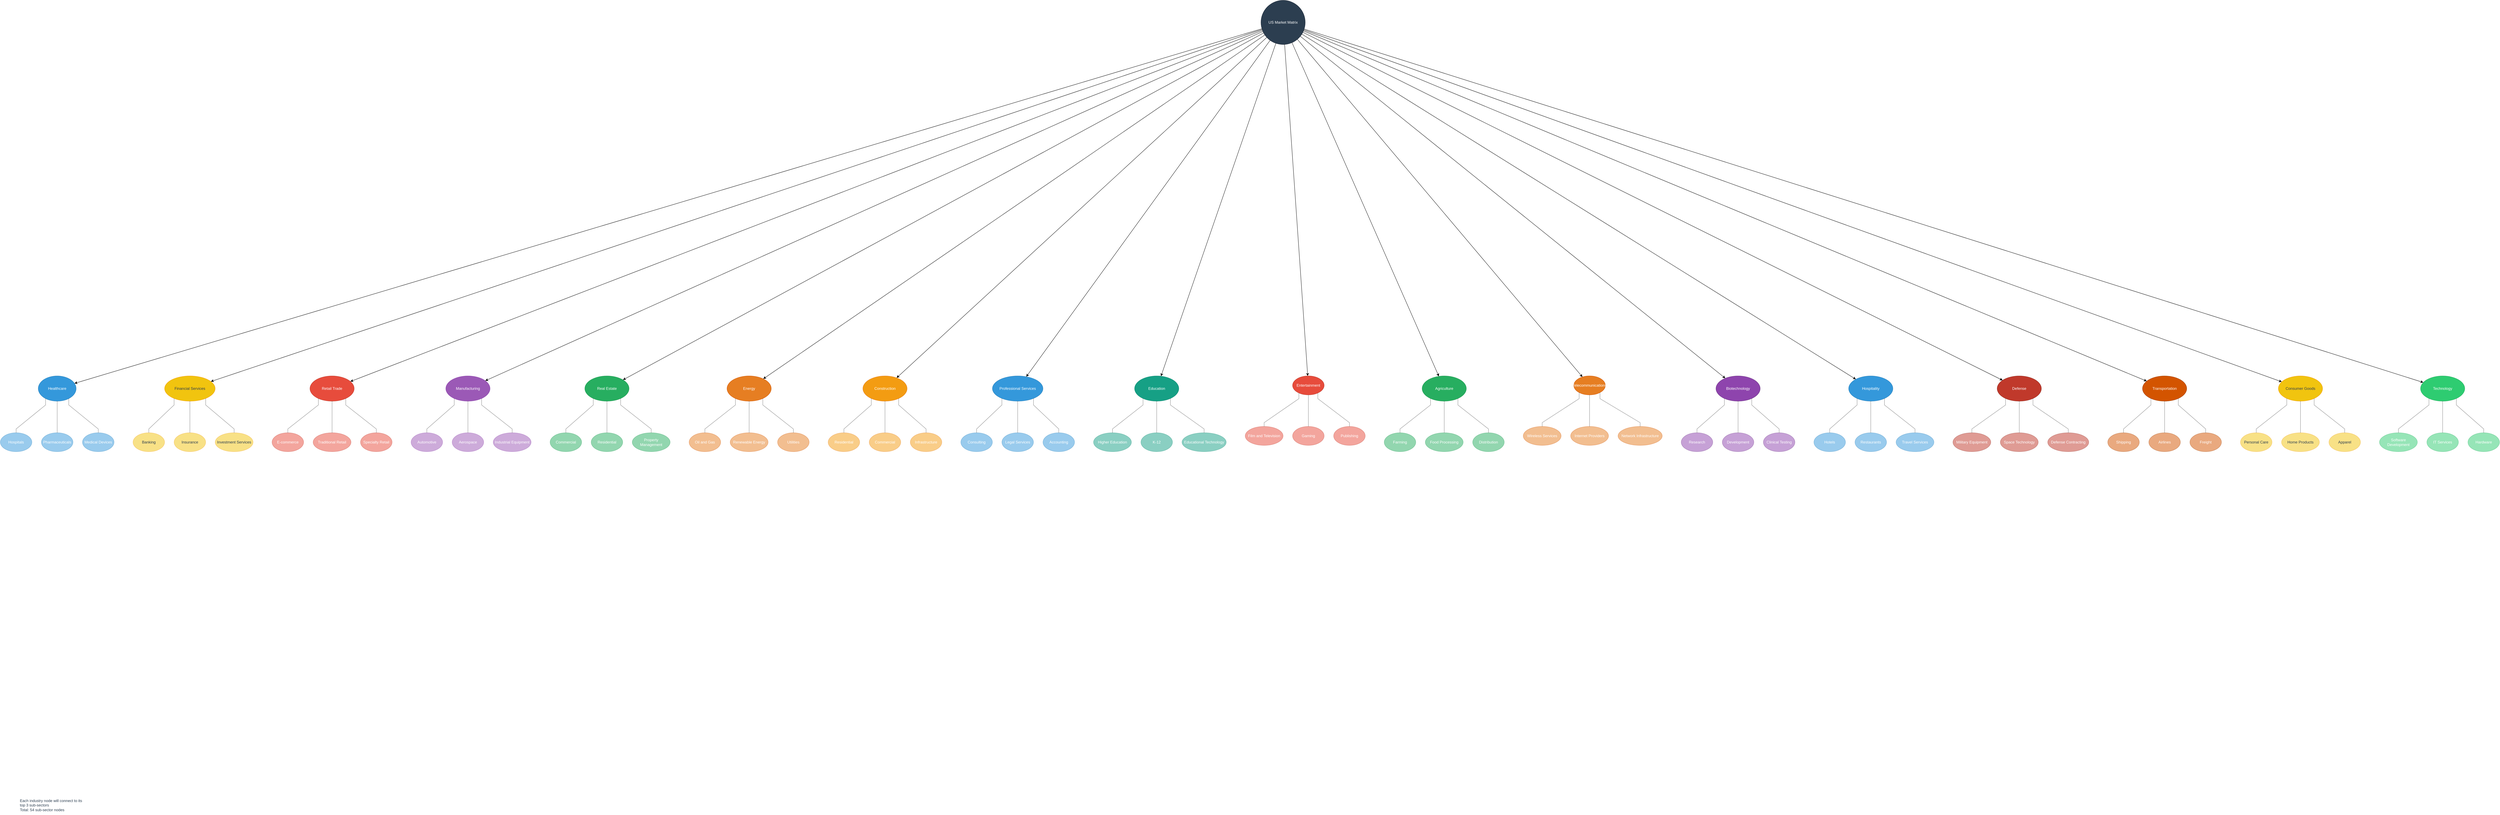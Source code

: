 <mxfile>
    <diagram id="macro-matrix" name="Macro Market Matrix">
        <mxGraphModel dx="2800" dy="4179" grid="1" gridSize="10" guides="1" tooltips="1" connect="1" arrows="1" fold="1" page="1" pageScale="1" pageWidth="2669" pageHeight="1927" math="0" shadow="0">
            <root>
                <mxCell id="0"/>
                <mxCell id="1" parent="0"/>
                <mxCell id="central-hub" value="US Market Matrix" style="ellipse;whiteSpace=wrap;html=1;aspect=fixed;fillColor=#2C3E50;strokeColor=#1B2736;fontColor=#FFFFFF" parent="1" vertex="1">
                    <mxGeometry x="5850" y="-930" width="140" height="140" as="geometry"/>
                </mxCell>
                <mxCell id="healthcare" value="Healthcare" style="ellipse;whiteSpace=wrap;html=1;fillColor=#3498DB;strokeColor=#2980B9;fontColor=#FFFFFF" parent="1" vertex="1">
                    <mxGeometry x="1980" y="260" width="120" height="80" as="geometry"/>
                </mxCell>
                <mxCell id="technology" value="Technology" style="ellipse;whiteSpace=wrap;html=1;fillColor=#2ECC71;strokeColor=#27AE60;fontColor=#FFFFFF" parent="1" vertex="1">
                    <mxGeometry x="9520" y="260" width="140" height="80" as="geometry"/>
                </mxCell>
                <mxCell id="financial" value="Financial Services" style="ellipse;whiteSpace=wrap;html=1;fillColor=#F1C40F;strokeColor=#F39C12;fontColor=#2C3E50" parent="1" vertex="1">
                    <mxGeometry x="2380" y="260" width="160" height="80" as="geometry"/>
                </mxCell>
                <mxCell id="retail" value="Retail Trade" style="ellipse;whiteSpace=wrap;html=1;fillColor=#E74C3C;strokeColor=#C0392B;fontColor=#FFFFFF" parent="1" vertex="1">
                    <mxGeometry x="2840" y="260" width="140" height="80" as="geometry"/>
                </mxCell>
                <mxCell id="manufacturing" value="Manufacturing" style="ellipse;whiteSpace=wrap;html=1;fillColor=#9B59B6;strokeColor=#8E44AD;fontColor=#FFFFFF" parent="1" vertex="1">
                    <mxGeometry x="3270" y="260" width="140" height="80" as="geometry"/>
                </mxCell>
                <mxCell id="realestate" value="Real Estate" style="ellipse;whiteSpace=wrap;html=1;fillColor=#27AE60;strokeColor=#219A52;fontColor=#FFFFFF" parent="1" vertex="1">
                    <mxGeometry x="3710" y="260" width="140" height="80" as="geometry"/>
                </mxCell>
                <mxCell id="energy" value="Energy" style="ellipse;whiteSpace=wrap;html=1;fillColor=#E67E22;strokeColor=#D35400;fontColor=#FFFFFF" parent="1" vertex="1">
                    <mxGeometry x="4160" y="260" width="140" height="80" as="geometry"/>
                </mxCell>
                <mxCell id="construction" value="Construction" style="ellipse;whiteSpace=wrap;html=1;fillColor=#F39C12;strokeColor=#E67E22;fontColor=#FFFFFF" parent="1" vertex="1">
                    <mxGeometry x="4590" y="260" width="140" height="80" as="geometry"/>
                </mxCell>
                <mxCell id="professional" value="Professional Services" style="ellipse;whiteSpace=wrap;html=1;fillColor=#3498DB;strokeColor=#2980B9;fontColor=#FFFFFF" parent="1" vertex="1">
                    <mxGeometry x="5000" y="260" width="160" height="80" as="geometry"/>
                </mxCell>
                <mxCell id="education" value="Education" style="ellipse;whiteSpace=wrap;html=1;fillColor=#16A085;strokeColor=#138D75;fontColor=#FFFFFF" parent="1" vertex="1">
                    <mxGeometry x="5450" y="260" width="140" height="80" as="geometry"/>
                </mxCell>
                <mxCell id="entertainment" value="Entertainment" style="ellipse;whiteSpace=wrap;html=1;fillColor=#E74C3C;strokeColor=#C0392B;fontColor=#FFFFFF" parent="1" vertex="1">
                    <mxGeometry x="5950" y="260" width="100" height="60" as="geometry"/>
                </mxCell>
                <mxCell id="agriculture" value="Agriculture" style="ellipse;whiteSpace=wrap;html=1;fillColor=#27AE60;strokeColor=#219A52;fontColor=#FFFFFF" parent="1" vertex="1">
                    <mxGeometry x="6360" y="260" width="140" height="80" as="geometry"/>
                </mxCell>
                <mxCell id="transportation" value="Transportation" style="ellipse;whiteSpace=wrap;html=1;fillColor=#D35400;strokeColor=#A04000;fontColor=#FFFFFF" parent="1" vertex="1">
                    <mxGeometry x="8640" y="260" width="140" height="80" as="geometry"/>
                </mxCell>
                <mxCell id="defense" value="Defense" style="ellipse;whiteSpace=wrap;html=1;fillColor=#C0392B;strokeColor=#922B21;fontColor=#FFFFFF" parent="1" vertex="1">
                    <mxGeometry x="8180" y="260" width="140" height="80" as="geometry"/>
                </mxCell>
                <mxCell id="hospitality" value="Hospitality" style="ellipse;whiteSpace=wrap;html=1;fillColor=#3498DB;strokeColor=#2980B9;fontColor=#FFFFFF" parent="1" vertex="1">
                    <mxGeometry x="7710" y="260" width="140" height="80" as="geometry"/>
                </mxCell>
                <mxCell id="biotech" value="Biotechnology" style="ellipse;whiteSpace=wrap;html=1;fillColor=#8E44AD;strokeColor=#6C3483;fontColor=#FFFFFF" parent="1" vertex="1">
                    <mxGeometry x="7290" y="260" width="140" height="80" as="geometry"/>
                </mxCell>
                <mxCell id="telecom" value="Telecommunications" style="ellipse;whiteSpace=wrap;html=1;fillColor=#E67E22;strokeColor=#D35400;fontColor=#FFFFFF" parent="1" vertex="1">
                    <mxGeometry x="6840" y="260" width="100" height="60" as="geometry"/>
                </mxCell>
                <mxCell id="consumer" value="Consumer Goods" style="ellipse;whiteSpace=wrap;html=1;fillColor=#F1C40F;strokeColor=#F39C12;fontColor=#2C3E50" parent="1" vertex="1">
                    <mxGeometry x="9070" y="260" width="140" height="80" as="geometry"/>
                </mxCell>
                <mxCell id="note" value="Each industry node will connect to its top 3 sub-sectors&#10;Total: 54 sub-sector nodes" style="text;html=1;strokeColor=none;fillColor=none;align=left;verticalAlign=middle;whiteSpace=wrap;rounded=0;fontColor=#2C3E50" parent="1" vertex="1">
                    <mxGeometry x="1920" y="1590" width="200" height="60" as="geometry"/>
                </mxCell>
                <mxCell id="healthcare-1" value="Hospitals" style="ellipse;whiteSpace=wrap;html=1;fillColor=#3498DB;strokeColor=#2980B9;fontColor=#FFFFFF;opacity=50" vertex="1" parent="1">
                    <mxGeometry x="1860" y="440" width="100" height="60" as="geometry"/>
                </mxCell>
                <mxCell id="healthcare-2" value="Pharmaceuticals" style="ellipse;whiteSpace=wrap;html=1;fillColor=#3498DB;strokeColor=#2980B9;fontColor=#FFFFFF;opacity=50" vertex="1" parent="1">
                    <mxGeometry x="1990" y="440" width="100" height="60" as="geometry"/>
                </mxCell>
                <mxCell id="healthcare-3" value="Medical Devices" style="ellipse;whiteSpace=wrap;html=1;fillColor=#3498DB;strokeColor=#2980B9;fontColor=#FFFFFF;opacity=50" vertex="1" parent="1">
                    <mxGeometry x="2120" y="440" width="100" height="60" as="geometry"/>
                </mxCell>
                <mxCell id="healthcare-conn-1" style="endArrow=none;html=1;rounded=0;opacity=50;noEdgeStyle=1;orthogonal=1;" edge="1" parent="1" source="healthcare" target="healthcare-1">
                    <mxGeometry relative="1" as="geometry">
                        <Array as="points">
                            <mxPoint x="2003.333" y="352"/>
                            <mxPoint x="1910" y="428"/>
                        </Array>
                    </mxGeometry>
                </mxCell>
                <mxCell id="healthcare-conn-2" style="endArrow=none;html=1;rounded=0;opacity=50;noEdgeStyle=1;orthogonal=1;" edge="1" parent="1" source="healthcare" target="healthcare-2">
                    <mxGeometry relative="1" as="geometry">
                        <Array as="points">
                            <mxPoint x="2040" y="354"/>
                            <mxPoint x="2040" y="428"/>
                        </Array>
                    </mxGeometry>
                </mxCell>
                <mxCell id="healthcare-conn-3" style="endArrow=none;html=1;rounded=0;opacity=50;noEdgeStyle=1;orthogonal=1;" edge="1" parent="1" source="healthcare" target="healthcare-3">
                    <mxGeometry relative="1" as="geometry">
                        <Array as="points">
                            <mxPoint x="2076.667" y="352"/>
                            <mxPoint x="2170" y="428"/>
                        </Array>
                    </mxGeometry>
                </mxCell>
                <mxCell id="tech-1" value="Software Development" style="ellipse;whiteSpace=wrap;html=1;fillColor=#2ECC71;strokeColor=#27AE60;fontColor=#FFFFFF;opacity=50" vertex="1" parent="1">
                    <mxGeometry x="9390" y="440" width="120" height="60" as="geometry"/>
                </mxCell>
                <mxCell id="tech-2" value="IT Services" style="ellipse;whiteSpace=wrap;html=1;fillColor=#2ECC71;strokeColor=#27AE60;fontColor=#FFFFFF;opacity=50" vertex="1" parent="1">
                    <mxGeometry x="9540" y="440" width="100" height="60" as="geometry"/>
                </mxCell>
                <mxCell id="tech-3" value="Hardware" style="ellipse;whiteSpace=wrap;html=1;fillColor=#2ECC71;strokeColor=#27AE60;fontColor=#FFFFFF;opacity=50" vertex="1" parent="1">
                    <mxGeometry x="9670" y="440" width="100" height="60" as="geometry"/>
                </mxCell>
                <mxCell id="tech-conn-1" style="endArrow=none;html=1;rounded=0;opacity=50;noEdgeStyle=1;orthogonal=1;" edge="1" parent="1" source="technology" target="tech-1">
                    <mxGeometry relative="1" as="geometry">
                        <Array as="points">
                            <mxPoint x="9546.667" y="352"/>
                            <mxPoint x="9450" y="428"/>
                        </Array>
                    </mxGeometry>
                </mxCell>
                <mxCell id="tech-conn-2" style="endArrow=none;html=1;rounded=0;opacity=50;noEdgeStyle=1;orthogonal=1;" edge="1" parent="1" source="technology" target="tech-2">
                    <mxGeometry relative="1" as="geometry">
                        <Array as="points">
                            <mxPoint x="9590" y="354"/>
                            <mxPoint x="9590" y="428"/>
                        </Array>
                    </mxGeometry>
                </mxCell>
                <mxCell id="tech-conn-3" style="endArrow=none;html=1;rounded=0;opacity=50;noEdgeStyle=1;orthogonal=1;" edge="1" parent="1" source="technology" target="tech-3">
                    <mxGeometry relative="1" as="geometry">
                        <Array as="points">
                            <mxPoint x="9633.333" y="352"/>
                            <mxPoint x="9720" y="428"/>
                        </Array>
                    </mxGeometry>
                </mxCell>
                <mxCell id="fin-1" value="Banking" style="ellipse;whiteSpace=wrap;html=1;fillColor=#F1C40F;strokeColor=#F39C12;fontColor=#2C3E50;opacity=50" vertex="1" parent="1">
                    <mxGeometry x="2280" y="440" width="100" height="60" as="geometry"/>
                </mxCell>
                <mxCell id="fin-2" value="Insurance" style="ellipse;whiteSpace=wrap;html=1;fillColor=#F1C40F;strokeColor=#F39C12;fontColor=#2C3E50;opacity=50" vertex="1" parent="1">
                    <mxGeometry x="2410" y="440" width="100" height="60" as="geometry"/>
                </mxCell>
                <mxCell id="fin-3" value="Investment Services" style="ellipse;whiteSpace=wrap;html=1;fillColor=#F1C40F;strokeColor=#F39C12;fontColor=#2C3E50;opacity=50" vertex="1" parent="1">
                    <mxGeometry x="2540" y="440" width="120" height="60" as="geometry"/>
                </mxCell>
                <mxCell id="fin-conn-1" style="endArrow=none;html=1;rounded=0;opacity=50;noEdgeStyle=1;orthogonal=1;" edge="1" parent="1" source="financial" target="fin-1">
                    <mxGeometry relative="1" as="geometry">
                        <Array as="points">
                            <mxPoint x="2410" y="352"/>
                            <mxPoint x="2330" y="428"/>
                        </Array>
                    </mxGeometry>
                </mxCell>
                <mxCell id="fin-conn-2" style="endArrow=none;html=1;rounded=0;opacity=50;noEdgeStyle=1;orthogonal=1;" edge="1" parent="1" source="financial" target="fin-2">
                    <mxGeometry relative="1" as="geometry">
                        <Array as="points">
                            <mxPoint x="2460" y="354"/>
                            <mxPoint x="2460" y="428"/>
                        </Array>
                    </mxGeometry>
                </mxCell>
                <mxCell id="fin-conn-3" style="endArrow=none;html=1;rounded=0;opacity=50;noEdgeStyle=1;orthogonal=1;" edge="1" parent="1" source="financial" target="fin-3">
                    <mxGeometry relative="1" as="geometry">
                        <Array as="points">
                            <mxPoint x="2510" y="352"/>
                            <mxPoint x="2600" y="428"/>
                        </Array>
                    </mxGeometry>
                </mxCell>
                <mxCell id="hub-healthcare" style="noEdgeStyle=1;orthogonal=1;" edge="1" parent="1" source="central-hub" target="healthcare">
                    <mxGeometry relative="1" as="geometry">
                        <Array as="points"/>
                    </mxGeometry>
                </mxCell>
                <mxCell id="hub-tech" style="noEdgeStyle=1;orthogonal=1;" edge="1" parent="1" source="central-hub" target="technology">
                    <mxGeometry relative="1" as="geometry">
                        <Array as="points"/>
                    </mxGeometry>
                </mxCell>
                <mxCell id="hub-financial" style="noEdgeStyle=1;orthogonal=1;" edge="1" parent="1" source="central-hub" target="financial">
                    <mxGeometry relative="1" as="geometry">
                        <Array as="points"/>
                    </mxGeometry>
                </mxCell>
                <mxCell id="hub-retail" style="noEdgeStyle=1;orthogonal=1;" edge="1" parent="1" source="central-hub" target="retail">
                    <mxGeometry relative="1" as="geometry">
                        <Array as="points"/>
                    </mxGeometry>
                </mxCell>
                <mxCell id="hub-manufacturing" style="noEdgeStyle=1;orthogonal=1;" edge="1" parent="1" source="central-hub" target="manufacturing">
                    <mxGeometry relative="1" as="geometry">
                        <Array as="points"/>
                    </mxGeometry>
                </mxCell>
                <mxCell id="hub-realestate" style="noEdgeStyle=1;orthogonal=1;" edge="1" parent="1" source="central-hub" target="realestate">
                    <mxGeometry relative="1" as="geometry">
                        <Array as="points"/>
                    </mxGeometry>
                </mxCell>
                <mxCell id="hub-energy" style="noEdgeStyle=1;orthogonal=1;" edge="1" parent="1" source="central-hub" target="energy">
                    <mxGeometry relative="1" as="geometry">
                        <Array as="points"/>
                    </mxGeometry>
                </mxCell>
                <mxCell id="hub-construction" style="noEdgeStyle=1;orthogonal=1;" edge="1" parent="1" source="central-hub" target="construction">
                    <mxGeometry relative="1" as="geometry">
                        <Array as="points"/>
                    </mxGeometry>
                </mxCell>
                <mxCell id="hub-professional" style="noEdgeStyle=1;orthogonal=1;" edge="1" parent="1" source="central-hub" target="professional">
                    <mxGeometry relative="1" as="geometry">
                        <Array as="points"/>
                    </mxGeometry>
                </mxCell>
                <mxCell id="hub-education" style="noEdgeStyle=1;orthogonal=1;" edge="1" parent="1" source="central-hub" target="education">
                    <mxGeometry relative="1" as="geometry">
                        <Array as="points"/>
                    </mxGeometry>
                </mxCell>
                <mxCell id="hub-entertainment" style="noEdgeStyle=1;orthogonal=1;" edge="1" parent="1" source="central-hub" target="entertainment">
                    <mxGeometry relative="1" as="geometry">
                        <Array as="points"/>
                    </mxGeometry>
                </mxCell>
                <mxCell id="hub-agriculture" style="noEdgeStyle=1;orthogonal=1;" edge="1" parent="1" source="central-hub" target="agriculture">
                    <mxGeometry relative="1" as="geometry">
                        <Array as="points"/>
                    </mxGeometry>
                </mxCell>
                <mxCell id="hub-transportation" style="noEdgeStyle=1;orthogonal=1;" edge="1" parent="1" source="central-hub" target="transportation">
                    <mxGeometry relative="1" as="geometry">
                        <Array as="points"/>
                    </mxGeometry>
                </mxCell>
                <mxCell id="hub-defense" style="noEdgeStyle=1;orthogonal=1;" edge="1" parent="1" source="central-hub" target="defense">
                    <mxGeometry relative="1" as="geometry">
                        <Array as="points"/>
                    </mxGeometry>
                </mxCell>
                <mxCell id="hub-hospitality" style="noEdgeStyle=1;orthogonal=1;" edge="1" parent="1" source="central-hub" target="hospitality">
                    <mxGeometry relative="1" as="geometry">
                        <Array as="points"/>
                    </mxGeometry>
                </mxCell>
                <mxCell id="hub-biotech" style="noEdgeStyle=1;orthogonal=1;" edge="1" parent="1" source="central-hub" target="biotech">
                    <mxGeometry relative="1" as="geometry">
                        <Array as="points"/>
                    </mxGeometry>
                </mxCell>
                <mxCell id="hub-telecom" style="noEdgeStyle=1;orthogonal=1;" edge="1" parent="1" source="central-hub" target="telecom">
                    <mxGeometry relative="1" as="geometry">
                        <Array as="points"/>
                    </mxGeometry>
                </mxCell>
                <mxCell id="hub-consumer" style="noEdgeStyle=1;orthogonal=1;" edge="1" parent="1" source="central-hub" target="consumer">
                    <mxGeometry relative="1" as="geometry">
                        <Array as="points"/>
                    </mxGeometry>
                </mxCell>
                <mxCell id="retail-1" value="E-commerce" style="ellipse;whiteSpace=wrap;html=1;fillColor=#E74C3C;strokeColor=#C0392B;fontColor=#FFFFFF;opacity=50" vertex="1" parent="1">
                    <mxGeometry x="2720" y="440" width="100" height="60" as="geometry"/>
                </mxCell>
                <mxCell id="retail-2" value="Traditional Retail" style="ellipse;whiteSpace=wrap;html=1;fillColor=#E74C3C;strokeColor=#C0392B;fontColor=#FFFFFF;opacity=50" vertex="1" parent="1">
                    <mxGeometry x="2850" y="440" width="120" height="60" as="geometry"/>
                </mxCell>
                <mxCell id="retail-3" value="Specialty Retail" style="ellipse;whiteSpace=wrap;html=1;fillColor=#E74C3C;strokeColor=#C0392B;fontColor=#FFFFFF;opacity=50" vertex="1" parent="1">
                    <mxGeometry x="3000" y="440" width="100" height="60" as="geometry"/>
                </mxCell>
                <mxCell id="retail-conn-1" style="endArrow=none;html=1;rounded=0;opacity=50;noEdgeStyle=1;orthogonal=1;" edge="1" parent="1" source="retail" target="retail-1">
                    <mxGeometry relative="1" as="geometry">
                        <Array as="points">
                            <mxPoint x="2866.667" y="352"/>
                            <mxPoint x="2770" y="428"/>
                        </Array>
                    </mxGeometry>
                </mxCell>
                <mxCell id="retail-conn-2" style="endArrow=none;html=1;rounded=0;opacity=50;noEdgeStyle=1;orthogonal=1;" edge="1" parent="1" source="retail" target="retail-2">
                    <mxGeometry relative="1" as="geometry">
                        <Array as="points">
                            <mxPoint x="2910" y="354"/>
                            <mxPoint x="2910" y="428"/>
                        </Array>
                    </mxGeometry>
                </mxCell>
                <mxCell id="retail-conn-3" style="endArrow=none;html=1;rounded=0;opacity=50;noEdgeStyle=1;orthogonal=1;" edge="1" parent="1" source="retail" target="retail-3">
                    <mxGeometry relative="1" as="geometry">
                        <Array as="points">
                            <mxPoint x="2953.333" y="352"/>
                            <mxPoint x="3050" y="428"/>
                        </Array>
                    </mxGeometry>
                </mxCell>
                <mxCell id="mfg-1" value="Automotive" style="ellipse;whiteSpace=wrap;html=1;fillColor=#9B59B6;strokeColor=#8E44AD;fontColor=#FFFFFF;opacity=50" vertex="1" parent="1">
                    <mxGeometry x="3160" y="440" width="100" height="60" as="geometry"/>
                </mxCell>
                <mxCell id="mfg-2" value="Aerospace" style="ellipse;whiteSpace=wrap;html=1;fillColor=#9B59B6;strokeColor=#8E44AD;fontColor=#FFFFFF;opacity=50" vertex="1" parent="1">
                    <mxGeometry x="3290" y="440" width="100" height="60" as="geometry"/>
                </mxCell>
                <mxCell id="mfg-3" value="Industrial Equipment" style="ellipse;whiteSpace=wrap;html=1;fillColor=#9B59B6;strokeColor=#8E44AD;fontColor=#FFFFFF;opacity=50" vertex="1" parent="1">
                    <mxGeometry x="3420" y="440" width="120" height="60" as="geometry"/>
                </mxCell>
                <mxCell id="mfg-conn-1" style="endArrow=none;html=1;rounded=0;opacity=50;noEdgeStyle=1;orthogonal=1;" edge="1" parent="1" source="manufacturing" target="mfg-1">
                    <mxGeometry relative="1" as="geometry">
                        <Array as="points">
                            <mxPoint x="3296.667" y="352"/>
                            <mxPoint x="3210" y="428"/>
                        </Array>
                    </mxGeometry>
                </mxCell>
                <mxCell id="mfg-conn-2" style="endArrow=none;html=1;rounded=0;opacity=50;noEdgeStyle=1;orthogonal=1;" edge="1" parent="1" source="manufacturing" target="mfg-2">
                    <mxGeometry relative="1" as="geometry">
                        <Array as="points">
                            <mxPoint x="3340" y="354"/>
                            <mxPoint x="3340" y="428"/>
                        </Array>
                    </mxGeometry>
                </mxCell>
                <mxCell id="mfg-conn-3" style="endArrow=none;html=1;rounded=0;opacity=50;noEdgeStyle=1;orthogonal=1;" edge="1" parent="1" source="manufacturing" target="mfg-3">
                    <mxGeometry relative="1" as="geometry">
                        <Array as="points">
                            <mxPoint x="3383.333" y="352"/>
                            <mxPoint x="3480" y="428"/>
                        </Array>
                    </mxGeometry>
                </mxCell>
                <mxCell id="re-1" value="Commercial" style="ellipse;whiteSpace=wrap;html=1;fillColor=#27AE60;strokeColor=#219A52;fontColor=#FFFFFF;opacity=50" vertex="1" parent="1">
                    <mxGeometry x="3600" y="440" width="100" height="60" as="geometry"/>
                </mxCell>
                <mxCell id="re-2" value="Residential" style="ellipse;whiteSpace=wrap;html=1;fillColor=#27AE60;strokeColor=#219A52;fontColor=#FFFFFF;opacity=50" vertex="1" parent="1">
                    <mxGeometry x="3730" y="440" width="100" height="60" as="geometry"/>
                </mxCell>
                <mxCell id="re-3" value="Property Management" style="ellipse;whiteSpace=wrap;html=1;fillColor=#27AE60;strokeColor=#219A52;fontColor=#FFFFFF;opacity=50" vertex="1" parent="1">
                    <mxGeometry x="3860" y="440" width="120" height="60" as="geometry"/>
                </mxCell>
                <mxCell id="re-conn-1" style="endArrow=none;html=1;rounded=0;opacity=50;noEdgeStyle=1;orthogonal=1;" edge="1" parent="1" source="realestate" target="re-1">
                    <mxGeometry relative="1" as="geometry">
                        <Array as="points">
                            <mxPoint x="3736.667" y="352"/>
                            <mxPoint x="3650" y="428"/>
                        </Array>
                    </mxGeometry>
                </mxCell>
                <mxCell id="re-conn-2" style="endArrow=none;html=1;rounded=0;opacity=50;noEdgeStyle=1;orthogonal=1;" edge="1" parent="1" source="realestate" target="re-2">
                    <mxGeometry relative="1" as="geometry">
                        <Array as="points">
                            <mxPoint x="3780" y="354"/>
                            <mxPoint x="3780" y="428"/>
                        </Array>
                    </mxGeometry>
                </mxCell>
                <mxCell id="re-conn-3" style="endArrow=none;html=1;rounded=0;opacity=50;noEdgeStyle=1;orthogonal=1;" edge="1" parent="1" source="realestate" target="re-3">
                    <mxGeometry relative="1" as="geometry">
                        <Array as="points">
                            <mxPoint x="3823.333" y="352"/>
                            <mxPoint x="3920" y="428"/>
                        </Array>
                    </mxGeometry>
                </mxCell>
                <mxCell id="energy-1" value="Oil and Gas" style="ellipse;whiteSpace=wrap;html=1;fillColor=#E67E22;strokeColor=#D35400;fontColor=#FFFFFF;opacity=50" vertex="1" parent="1">
                    <mxGeometry x="4040" y="440" width="100" height="60" as="geometry"/>
                </mxCell>
                <mxCell id="energy-2" value="Renewable Energy" style="ellipse;whiteSpace=wrap;html=1;fillColor=#E67E22;strokeColor=#D35400;fontColor=#FFFFFF;opacity=50" vertex="1" parent="1">
                    <mxGeometry x="4170" y="440" width="120" height="60" as="geometry"/>
                </mxCell>
                <mxCell id="energy-3" value="Utilities" style="ellipse;whiteSpace=wrap;html=1;fillColor=#E67E22;strokeColor=#D35400;fontColor=#FFFFFF;opacity=50" vertex="1" parent="1">
                    <mxGeometry x="4320" y="440" width="100" height="60" as="geometry"/>
                </mxCell>
                <mxCell id="energy-conn-1" style="endArrow=none;html=1;rounded=0;opacity=50;noEdgeStyle=1;orthogonal=1;" edge="1" parent="1" source="energy" target="energy-1">
                    <mxGeometry relative="1" as="geometry">
                        <Array as="points">
                            <mxPoint x="4186.667" y="352"/>
                            <mxPoint x="4090" y="428"/>
                        </Array>
                    </mxGeometry>
                </mxCell>
                <mxCell id="energy-conn-2" style="endArrow=none;html=1;rounded=0;opacity=50;noEdgeStyle=1;orthogonal=1;" edge="1" parent="1" source="energy" target="energy-2">
                    <mxGeometry relative="1" as="geometry">
                        <Array as="points">
                            <mxPoint x="4230" y="354"/>
                            <mxPoint x="4230" y="428"/>
                        </Array>
                    </mxGeometry>
                </mxCell>
                <mxCell id="energy-conn-3" style="endArrow=none;html=1;rounded=0;opacity=50;noEdgeStyle=1;orthogonal=1;" edge="1" parent="1" source="energy" target="energy-3">
                    <mxGeometry relative="1" as="geometry">
                        <Array as="points">
                            <mxPoint x="4273.333" y="352"/>
                            <mxPoint x="4370" y="428"/>
                        </Array>
                    </mxGeometry>
                </mxCell>
                <mxCell id="const-1" value="Residential" style="ellipse;whiteSpace=wrap;html=1;fillColor=#F39C12;strokeColor=#E67E22;fontColor=#FFFFFF;opacity=50" vertex="1" parent="1">
                    <mxGeometry x="4480" y="440" width="100" height="60" as="geometry"/>
                </mxCell>
                <mxCell id="const-2" value="Commercial" style="ellipse;whiteSpace=wrap;html=1;fillColor=#F39C12;strokeColor=#E67E22;fontColor=#FFFFFF;opacity=50" vertex="1" parent="1">
                    <mxGeometry x="4610" y="440" width="100" height="60" as="geometry"/>
                </mxCell>
                <mxCell id="const-3" value="Infrastructure" style="ellipse;whiteSpace=wrap;html=1;fillColor=#F39C12;strokeColor=#E67E22;fontColor=#FFFFFF;opacity=50" vertex="1" parent="1">
                    <mxGeometry x="4740" y="440" width="100" height="60" as="geometry"/>
                </mxCell>
                <mxCell id="const-conn-1" style="endArrow=none;html=1;rounded=0;opacity=50;noEdgeStyle=1;orthogonal=1;" edge="1" parent="1" source="construction" target="const-1">
                    <mxGeometry relative="1" as="geometry">
                        <Array as="points">
                            <mxPoint x="4616.667" y="352"/>
                            <mxPoint x="4530" y="428"/>
                        </Array>
                    </mxGeometry>
                </mxCell>
                <mxCell id="const-conn-2" style="endArrow=none;html=1;rounded=0;opacity=50;noEdgeStyle=1;orthogonal=1;" edge="1" parent="1" source="construction" target="const-2">
                    <mxGeometry relative="1" as="geometry">
                        <Array as="points">
                            <mxPoint x="4660" y="354"/>
                            <mxPoint x="4660" y="428"/>
                        </Array>
                    </mxGeometry>
                </mxCell>
                <mxCell id="const-conn-3" style="endArrow=none;html=1;rounded=0;opacity=50;noEdgeStyle=1;orthogonal=1;" edge="1" parent="1" source="construction" target="const-3">
                    <mxGeometry relative="1" as="geometry">
                        <Array as="points">
                            <mxPoint x="4703.333" y="352"/>
                            <mxPoint x="4790" y="428"/>
                        </Array>
                    </mxGeometry>
                </mxCell>
                <mxCell id="prof-1" value="Consulting" style="ellipse;whiteSpace=wrap;html=1;fillColor=#3498DB;strokeColor=#2980B9;fontColor=#FFFFFF;opacity=50" vertex="1" parent="1">
                    <mxGeometry x="4900" y="440" width="100" height="60" as="geometry"/>
                </mxCell>
                <mxCell id="prof-2" value="Legal Services" style="ellipse;whiteSpace=wrap;html=1;fillColor=#3498DB;strokeColor=#2980B9;fontColor=#FFFFFF;opacity=50" vertex="1" parent="1">
                    <mxGeometry x="5030" y="440" width="100" height="60" as="geometry"/>
                </mxCell>
                <mxCell id="prof-3" value="Accounting" style="ellipse;whiteSpace=wrap;html=1;fillColor=#3498DB;strokeColor=#2980B9;fontColor=#FFFFFF;opacity=50" vertex="1" parent="1">
                    <mxGeometry x="5160" y="440" width="100" height="60" as="geometry"/>
                </mxCell>
                <mxCell id="prof-conn-1" style="endArrow=none;html=1;rounded=0;opacity=50;noEdgeStyle=1;orthogonal=1;" edge="1" parent="1" source="professional" target="prof-1">
                    <mxGeometry relative="1" as="geometry">
                        <Array as="points">
                            <mxPoint x="5030" y="352"/>
                            <mxPoint x="4950" y="428"/>
                        </Array>
                    </mxGeometry>
                </mxCell>
                <mxCell id="prof-conn-2" style="endArrow=none;html=1;rounded=0;opacity=50;noEdgeStyle=1;orthogonal=1;" edge="1" parent="1" source="professional" target="prof-2">
                    <mxGeometry relative="1" as="geometry">
                        <Array as="points">
                            <mxPoint x="5080" y="354"/>
                            <mxPoint x="5080" y="428"/>
                        </Array>
                    </mxGeometry>
                </mxCell>
                <mxCell id="prof-conn-3" style="endArrow=none;html=1;rounded=0;opacity=50;noEdgeStyle=1;orthogonal=1;" edge="1" parent="1" source="professional" target="prof-3">
                    <mxGeometry relative="1" as="geometry">
                        <Array as="points">
                            <mxPoint x="5130" y="352"/>
                            <mxPoint x="5210" y="428"/>
                        </Array>
                    </mxGeometry>
                </mxCell>
                <mxCell id="edu-1" value="Higher Education" style="ellipse;whiteSpace=wrap;html=1;fillColor=#16A085;strokeColor=#138D75;fontColor=#FFFFFF;opacity=50" vertex="1" parent="1">
                    <mxGeometry x="5320" y="440" width="120" height="60" as="geometry"/>
                </mxCell>
                <mxCell id="edu-2" value="K-12" style="ellipse;whiteSpace=wrap;html=1;fillColor=#16A085;strokeColor=#138D75;fontColor=#FFFFFF;opacity=50" vertex="1" parent="1">
                    <mxGeometry x="5470" y="440" width="100" height="60" as="geometry"/>
                </mxCell>
                <mxCell id="edu-3" value="Educational Technology" style="ellipse;whiteSpace=wrap;html=1;fillColor=#16A085;strokeColor=#138D75;fontColor=#FFFFFF;opacity=50" vertex="1" parent="1">
                    <mxGeometry x="5600" y="440" width="140" height="60" as="geometry"/>
                </mxCell>
                <mxCell id="edu-conn-1" style="endArrow=none;html=1;rounded=0;opacity=50;noEdgeStyle=1;orthogonal=1;" edge="1" parent="1" source="education" target="edu-1">
                    <mxGeometry relative="1" as="geometry">
                        <Array as="points">
                            <mxPoint x="5476.667" y="352"/>
                            <mxPoint x="5380" y="428"/>
                        </Array>
                    </mxGeometry>
                </mxCell>
                <mxCell id="edu-conn-2" style="endArrow=none;html=1;rounded=0;opacity=50;noEdgeStyle=1;orthogonal=1;" edge="1" parent="1" source="education" target="edu-2">
                    <mxGeometry relative="1" as="geometry">
                        <Array as="points">
                            <mxPoint x="5520" y="354"/>
                            <mxPoint x="5520" y="428"/>
                        </Array>
                    </mxGeometry>
                </mxCell>
                <mxCell id="edu-conn-3" style="endArrow=none;html=1;rounded=0;opacity=50;noEdgeStyle=1;orthogonal=1;" edge="1" parent="1" source="education" target="edu-3">
                    <mxGeometry relative="1" as="geometry">
                        <Array as="points">
                            <mxPoint x="5563.333" y="352"/>
                            <mxPoint x="5670" y="428"/>
                        </Array>
                    </mxGeometry>
                </mxCell>
                <mxCell id="ent-1" value="Film and Television" style="ellipse;whiteSpace=wrap;html=1;fillColor=#E74C3C;strokeColor=#C0392B;fontColor=#FFFFFF;opacity=50" vertex="1" parent="1">
                    <mxGeometry x="5800" y="420" width="120" height="60" as="geometry"/>
                </mxCell>
                <mxCell id="ent-2" value="Gaming" style="ellipse;whiteSpace=wrap;html=1;fillColor=#E74C3C;strokeColor=#C0392B;fontColor=#FFFFFF;opacity=50" vertex="1" parent="1">
                    <mxGeometry x="5950" y="420" width="100" height="60" as="geometry"/>
                </mxCell>
                <mxCell id="ent-3" value="Publishing" style="ellipse;whiteSpace=wrap;html=1;fillColor=#E74C3C;strokeColor=#C0392B;fontColor=#FFFFFF;opacity=50" vertex="1" parent="1">
                    <mxGeometry x="6080" y="420" width="100" height="60" as="geometry"/>
                </mxCell>
                <mxCell id="ent-conn-1" style="endArrow=none;html=1;rounded=0;opacity=50;noEdgeStyle=1;orthogonal=1;" edge="1" parent="1" source="entertainment" target="ent-1">
                    <mxGeometry relative="1" as="geometry">
                        <Array as="points">
                            <mxPoint x="5970" y="332"/>
                            <mxPoint x="5860" y="408"/>
                        </Array>
                    </mxGeometry>
                </mxCell>
                <mxCell id="ent-conn-2" style="endArrow=none;html=1;rounded=0;opacity=50;noEdgeStyle=1;orthogonal=1;" edge="1" parent="1" source="entertainment" target="ent-2">
                    <mxGeometry relative="1" as="geometry">
                        <Array as="points">
                            <mxPoint x="6000" y="334"/>
                            <mxPoint x="6000" y="408"/>
                        </Array>
                    </mxGeometry>
                </mxCell>
                <mxCell id="ent-conn-3" style="endArrow=none;html=1;rounded=0;opacity=50;noEdgeStyle=1;orthogonal=1;" edge="1" parent="1" source="entertainment" target="ent-3">
                    <mxGeometry relative="1" as="geometry">
                        <Array as="points">
                            <mxPoint x="6030" y="332"/>
                            <mxPoint x="6130" y="408"/>
                        </Array>
                    </mxGeometry>
                </mxCell>
                <mxCell id="agr-1" value="Farming" style="ellipse;whiteSpace=wrap;html=1;fillColor=#27AE60;strokeColor=#219A52;fontColor=#FFFFFF;opacity=50" vertex="1" parent="1">
                    <mxGeometry x="6240" y="440" width="100" height="60" as="geometry"/>
                </mxCell>
                <mxCell id="agr-2" value="Food Processing" style="ellipse;whiteSpace=wrap;html=1;fillColor=#27AE60;strokeColor=#219A52;fontColor=#FFFFFF;opacity=50" vertex="1" parent="1">
                    <mxGeometry x="6370" y="440" width="120" height="60" as="geometry"/>
                </mxCell>
                <mxCell id="agr-3" value="Distribution" style="ellipse;whiteSpace=wrap;html=1;fillColor=#27AE60;strokeColor=#219A52;fontColor=#FFFFFF;opacity=50" vertex="1" parent="1">
                    <mxGeometry x="6520" y="440" width="100" height="60" as="geometry"/>
                </mxCell>
                <mxCell id="agr-conn-1" style="endArrow=none;html=1;rounded=0;opacity=50;noEdgeStyle=1;orthogonal=1;" edge="1" parent="1" source="agriculture" target="agr-1">
                    <mxGeometry relative="1" as="geometry">
                        <Array as="points">
                            <mxPoint x="6386.667" y="352"/>
                            <mxPoint x="6290" y="428"/>
                        </Array>
                    </mxGeometry>
                </mxCell>
                <mxCell id="agr-conn-2" style="endArrow=none;html=1;rounded=0;opacity=50;noEdgeStyle=1;orthogonal=1;" edge="1" parent="1" source="agriculture" target="agr-2">
                    <mxGeometry relative="1" as="geometry">
                        <Array as="points">
                            <mxPoint x="6430" y="354"/>
                            <mxPoint x="6430" y="428"/>
                        </Array>
                    </mxGeometry>
                </mxCell>
                <mxCell id="agr-conn-3" style="endArrow=none;html=1;rounded=0;opacity=50;noEdgeStyle=1;orthogonal=1;" edge="1" parent="1" source="agriculture" target="agr-3">
                    <mxGeometry relative="1" as="geometry">
                        <Array as="points">
                            <mxPoint x="6473.333" y="352"/>
                            <mxPoint x="6570" y="428"/>
                        </Array>
                    </mxGeometry>
                </mxCell>
                <mxCell id="telecom-1" value="Wireless Services" style="ellipse;whiteSpace=wrap;html=1;fillColor=#E67E22;strokeColor=#D35400;fontColor=#FFFFFF;opacity=50" vertex="1" parent="1">
                    <mxGeometry x="6680" y="420" width="120" height="60" as="geometry"/>
                </mxCell>
                <mxCell id="telecom-2" value="Internet Providers" style="ellipse;whiteSpace=wrap;html=1;fillColor=#E67E22;strokeColor=#D35400;fontColor=#FFFFFF;opacity=50" vertex="1" parent="1">
                    <mxGeometry x="6830" y="420" width="120" height="60" as="geometry"/>
                </mxCell>
                <mxCell id="telecom-3" value="Network Infrastructure" style="ellipse;whiteSpace=wrap;html=1;fillColor=#E67E22;strokeColor=#D35400;fontColor=#FFFFFF;opacity=50" vertex="1" parent="1">
                    <mxGeometry x="6980" y="420" width="140" height="60" as="geometry"/>
                </mxCell>
                <mxCell id="biotech-1" value="Research" style="ellipse;whiteSpace=wrap;html=1;fillColor=#8E44AD;strokeColor=#6C3483;fontColor=#FFFFFF;opacity=50" vertex="1" parent="1">
                    <mxGeometry x="7180" y="440" width="100" height="60" as="geometry"/>
                </mxCell>
                <mxCell id="biotech-2" value="Development" style="ellipse;whiteSpace=wrap;html=1;fillColor=#8E44AD;strokeColor=#6C3483;fontColor=#FFFFFF;opacity=50" vertex="1" parent="1">
                    <mxGeometry x="7310" y="440" width="100" height="60" as="geometry"/>
                </mxCell>
                <mxCell id="biotech-3" value="Clinical Testing" style="ellipse;whiteSpace=wrap;html=1;fillColor=#8E44AD;strokeColor=#6C3483;fontColor=#FFFFFF;opacity=50" vertex="1" parent="1">
                    <mxGeometry x="7440" y="440" width="100" height="60" as="geometry"/>
                </mxCell>
                <mxCell id="hosp-1" value="Hotels" style="ellipse;whiteSpace=wrap;html=1;fillColor=#3498DB;strokeColor=#2980B9;fontColor=#FFFFFF;opacity=50" vertex="1" parent="1">
                    <mxGeometry x="7600" y="440" width="100" height="60" as="geometry"/>
                </mxCell>
                <mxCell id="hosp-2" value="Restaurants" style="ellipse;whiteSpace=wrap;html=1;fillColor=#3498DB;strokeColor=#2980B9;fontColor=#FFFFFF;opacity=50" vertex="1" parent="1">
                    <mxGeometry x="7730" y="440" width="100" height="60" as="geometry"/>
                </mxCell>
                <mxCell id="hosp-3" value="Travel Services" style="ellipse;whiteSpace=wrap;html=1;fillColor=#3498DB;strokeColor=#2980B9;fontColor=#FFFFFF;opacity=50" vertex="1" parent="1">
                    <mxGeometry x="7860" y="440" width="120" height="60" as="geometry"/>
                </mxCell>
                <mxCell id="def-1" value="Military Equipment" style="ellipse;whiteSpace=wrap;html=1;fillColor=#C0392B;strokeColor=#922B21;fontColor=#FFFFFF;opacity=50" vertex="1" parent="1">
                    <mxGeometry x="8040" y="440" width="120" height="60" as="geometry"/>
                </mxCell>
                <mxCell id="def-2" value="Space Technology" style="ellipse;whiteSpace=wrap;html=1;fillColor=#C0392B;strokeColor=#922B21;fontColor=#FFFFFF;opacity=50" vertex="1" parent="1">
                    <mxGeometry x="8190" y="440" width="120" height="60" as="geometry"/>
                </mxCell>
                <mxCell id="def-3" value="Defense Contracting" style="ellipse;whiteSpace=wrap;html=1;fillColor=#C0392B;strokeColor=#922B21;fontColor=#FFFFFF;opacity=50" vertex="1" parent="1">
                    <mxGeometry x="8340" y="440" width="130" height="60" as="geometry"/>
                </mxCell>
                <mxCell id="trans-1" value="Shipping" style="ellipse;whiteSpace=wrap;html=1;fillColor=#D35400;strokeColor=#A04000;fontColor=#FFFFFF;opacity=50" vertex="1" parent="1">
                    <mxGeometry x="8530" y="440" width="100" height="60" as="geometry"/>
                </mxCell>
                <mxCell id="trans-2" value="Airlines" style="ellipse;whiteSpace=wrap;html=1;fillColor=#D35400;strokeColor=#A04000;fontColor=#FFFFFF;opacity=50" vertex="1" parent="1">
                    <mxGeometry x="8660" y="440" width="100" height="60" as="geometry"/>
                </mxCell>
                <mxCell id="trans-3" value="Freight" style="ellipse;whiteSpace=wrap;html=1;fillColor=#D35400;strokeColor=#A04000;fontColor=#FFFFFF;opacity=50" vertex="1" parent="1">
                    <mxGeometry x="8790" y="440" width="100" height="60" as="geometry"/>
                </mxCell>
                <mxCell id="cons-1" value="Personal Care" style="ellipse;whiteSpace=wrap;html=1;fillColor=#F1C40F;strokeColor=#F39C12;fontColor=#2C3E50;opacity=50" vertex="1" parent="1">
                    <mxGeometry x="8950" y="440" width="100" height="60" as="geometry"/>
                </mxCell>
                <mxCell id="cons-2" value="Home Products" style="ellipse;whiteSpace=wrap;html=1;fillColor=#F1C40F;strokeColor=#F39C12;fontColor=#2C3E50;opacity=50" vertex="1" parent="1">
                    <mxGeometry x="9080" y="440" width="120" height="60" as="geometry"/>
                </mxCell>
                <mxCell id="cons-3" value="Apparel" style="ellipse;whiteSpace=wrap;html=1;fillColor=#F1C40F;strokeColor=#F39C12;fontColor=#2C3E50;opacity=50" vertex="1" parent="1">
                    <mxGeometry x="9230" y="440" width="100" height="60" as="geometry"/>
                </mxCell>
                <mxCell id="telecom-conn-1" style="endArrow=none;html=1;rounded=0;opacity=50;noEdgeStyle=1;orthogonal=1;" edge="1" parent="1" source="telecom" target="telecom-1">
                    <mxGeometry relative="1" as="geometry">
                        <Array as="points">
                            <mxPoint x="6857" y="332"/>
                            <mxPoint x="6740" y="408"/>
                        </Array>
                    </mxGeometry>
                </mxCell>
                <mxCell id="telecom-conn-2" style="endArrow=none;html=1;rounded=0;opacity=50;noEdgeStyle=1;orthogonal=1;" edge="1" parent="1" source="telecom" target="telecom-2">
                    <mxGeometry relative="1" as="geometry">
                        <Array as="points">
                            <mxPoint x="6890" y="334"/>
                            <mxPoint x="6890" y="408"/>
                        </Array>
                    </mxGeometry>
                </mxCell>
                <mxCell id="telecom-conn-3" style="endArrow=none;html=1;rounded=0;opacity=50;noEdgeStyle=1;orthogonal=1;" edge="1" parent="1" source="telecom" target="telecom-3">
                    <mxGeometry relative="1" as="geometry">
                        <Array as="points">
                            <mxPoint x="6923" y="332"/>
                            <mxPoint x="7050" y="408"/>
                        </Array>
                    </mxGeometry>
                </mxCell>
                <mxCell id="biotech-conn-1" style="endArrow=none;html=1;rounded=0;opacity=50;noEdgeStyle=1;orthogonal=1;" edge="1" parent="1" source="biotech" target="biotech-1">
                    <mxGeometry relative="1" as="geometry">
                        <Array as="points">
                            <mxPoint x="7316.667" y="352"/>
                            <mxPoint x="7230" y="428"/>
                        </Array>
                    </mxGeometry>
                </mxCell>
                <mxCell id="biotech-conn-2" style="endArrow=none;html=1;rounded=0;opacity=50;noEdgeStyle=1;orthogonal=1;" edge="1" parent="1" source="biotech" target="biotech-2">
                    <mxGeometry relative="1" as="geometry">
                        <Array as="points">
                            <mxPoint x="7360" y="354"/>
                            <mxPoint x="7360" y="428"/>
                        </Array>
                    </mxGeometry>
                </mxCell>
                <mxCell id="biotech-conn-3" style="endArrow=none;html=1;rounded=0;opacity=50;noEdgeStyle=1;orthogonal=1;" edge="1" parent="1" source="biotech" target="biotech-3">
                    <mxGeometry relative="1" as="geometry">
                        <Array as="points">
                            <mxPoint x="7403.333" y="352"/>
                            <mxPoint x="7490" y="428"/>
                        </Array>
                    </mxGeometry>
                </mxCell>
                <mxCell id="hosp-conn-1" style="endArrow=none;html=1;rounded=0;opacity=50;noEdgeStyle=1;orthogonal=1;" edge="1" parent="1" source="hospitality" target="hosp-1">
                    <mxGeometry relative="1" as="geometry">
                        <Array as="points">
                            <mxPoint x="7736.667" y="352"/>
                            <mxPoint x="7650" y="428"/>
                        </Array>
                    </mxGeometry>
                </mxCell>
                <mxCell id="hosp-conn-2" style="endArrow=none;html=1;rounded=0;opacity=50;noEdgeStyle=1;orthogonal=1;" edge="1" parent="1" source="hospitality" target="hosp-2">
                    <mxGeometry relative="1" as="geometry">
                        <Array as="points">
                            <mxPoint x="7780" y="354"/>
                            <mxPoint x="7780" y="428"/>
                        </Array>
                    </mxGeometry>
                </mxCell>
                <mxCell id="hosp-conn-3" style="endArrow=none;html=1;rounded=0;opacity=50;noEdgeStyle=1;orthogonal=1;" edge="1" parent="1" source="hospitality" target="hosp-3">
                    <mxGeometry relative="1" as="geometry">
                        <Array as="points">
                            <mxPoint x="7823.333" y="352"/>
                            <mxPoint x="7920" y="428"/>
                        </Array>
                    </mxGeometry>
                </mxCell>
                <mxCell id="def-conn-1" style="endArrow=none;html=1;rounded=0;opacity=50;noEdgeStyle=1;orthogonal=1;" edge="1" parent="1" source="defense" target="def-1">
                    <mxGeometry relative="1" as="geometry">
                        <Array as="points">
                            <mxPoint x="8206.667" y="352"/>
                            <mxPoint x="8100" y="428"/>
                        </Array>
                    </mxGeometry>
                </mxCell>
                <mxCell id="def-conn-2" style="endArrow=none;html=1;rounded=0;opacity=50;noEdgeStyle=1;orthogonal=1;" edge="1" parent="1" source="defense" target="def-2">
                    <mxGeometry relative="1" as="geometry">
                        <Array as="points">
                            <mxPoint x="8250" y="354"/>
                            <mxPoint x="8250" y="428"/>
                        </Array>
                    </mxGeometry>
                </mxCell>
                <mxCell id="def-conn-3" style="endArrow=none;html=1;rounded=0;opacity=50;noEdgeStyle=1;orthogonal=1;" edge="1" parent="1" source="defense" target="def-3">
                    <mxGeometry relative="1" as="geometry">
                        <Array as="points">
                            <mxPoint x="8293.333" y="352"/>
                            <mxPoint x="8405" y="428"/>
                        </Array>
                    </mxGeometry>
                </mxCell>
                <mxCell id="trans-conn-1" style="endArrow=none;html=1;rounded=0;opacity=50;noEdgeStyle=1;orthogonal=1;" edge="1" parent="1" source="transportation" target="trans-1">
                    <mxGeometry relative="1" as="geometry">
                        <Array as="points">
                            <mxPoint x="8666.667" y="352"/>
                            <mxPoint x="8580" y="428"/>
                        </Array>
                    </mxGeometry>
                </mxCell>
                <mxCell id="trans-conn-2" style="endArrow=none;html=1;rounded=0;opacity=50;noEdgeStyle=1;orthogonal=1;" edge="1" parent="1" source="transportation" target="trans-2">
                    <mxGeometry relative="1" as="geometry">
                        <Array as="points">
                            <mxPoint x="8710" y="354"/>
                            <mxPoint x="8710" y="428"/>
                        </Array>
                    </mxGeometry>
                </mxCell>
                <mxCell id="trans-conn-3" style="endArrow=none;html=1;rounded=0;opacity=50;noEdgeStyle=1;orthogonal=1;" edge="1" parent="1" source="transportation" target="trans-3">
                    <mxGeometry relative="1" as="geometry">
                        <Array as="points">
                            <mxPoint x="8753.333" y="352"/>
                            <mxPoint x="8840" y="428"/>
                        </Array>
                    </mxGeometry>
                </mxCell>
                <mxCell id="cons-conn-1" style="endArrow=none;html=1;rounded=0;opacity=50;noEdgeStyle=1;orthogonal=1;" edge="1" parent="1" source="consumer" target="cons-1">
                    <mxGeometry relative="1" as="geometry">
                        <Array as="points">
                            <mxPoint x="9096.667" y="352"/>
                            <mxPoint x="9000" y="428"/>
                        </Array>
                    </mxGeometry>
                </mxCell>
                <mxCell id="cons-conn-2" style="endArrow=none;html=1;rounded=0;opacity=50;noEdgeStyle=1;orthogonal=1;" edge="1" parent="1" source="consumer" target="cons-2">
                    <mxGeometry relative="1" as="geometry">
                        <Array as="points">
                            <mxPoint x="9140" y="354"/>
                            <mxPoint x="9140" y="428"/>
                        </Array>
                    </mxGeometry>
                </mxCell>
                <mxCell id="cons-conn-3" style="endArrow=none;html=1;rounded=0;opacity=50;noEdgeStyle=1;orthogonal=1;" edge="1" parent="1" source="consumer" target="cons-3">
                    <mxGeometry relative="1" as="geometry">
                        <Array as="points">
                            <mxPoint x="9183.333" y="352"/>
                            <mxPoint x="9280" y="428"/>
                        </Array>
                    </mxGeometry>
                </mxCell>
            </root>
        </mxGraphModel>
    </diagram>
</mxfile>